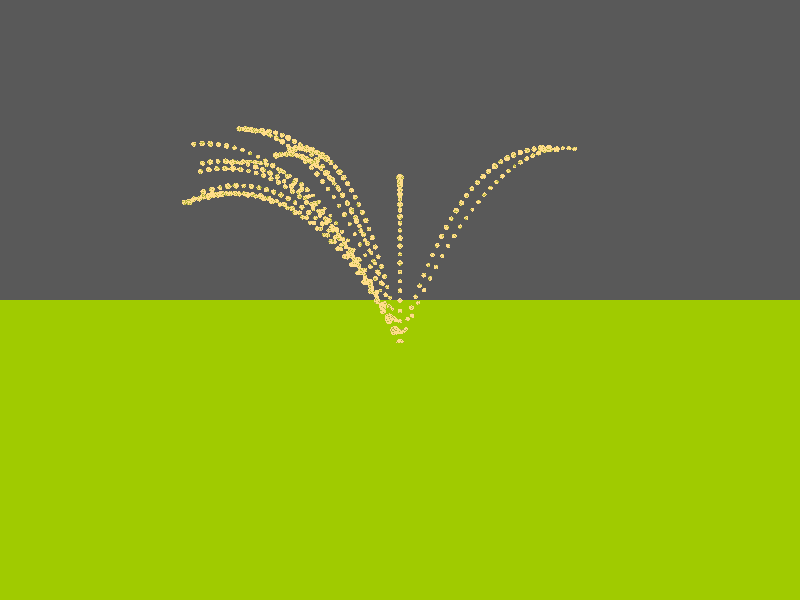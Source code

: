 #version 3.7;

// PovBasico Marcelo PM Noviembre 2016
#version 3.7;

// PovBasico Marcelo PM Noviembre 2016
// 
global_settings{ assumed_gamma 1.0 }
default{ finish{ ambient 0.1 diffuse 0.9 }}
background {color rgb <0.1, 0.1, 0.1>}

camera{
   location <0,30,417.93471647397536>
   look_at <0,30,0>}

light_source {<1000, 1000, 1000>color rgb <1, 1, 1>}

plane { <0,1,0>, 0  hollow 
texture{ pigment{ color rgb<0.35,0.60, 0.00> }
         normal { bumps 0.25 scale 0.05 }         finish { phong 1 }       }} #declare t1 =
pigment {wood turbulence 0.3
color_map {
[0.8 rgb <0.66, 0.31, 0.20>]
[0.8 rgb <0.40, 0.13, 0.06>]
[1.0 rgb <0.20, 0.06, 0.03>]}}

#declare t2 = pigment { wood turbulence 0.2
color_map {
[0.8 rgb <1.0, 0.72, 0.25>]
[0.8 rgb <0.5, 0.50, 0.06>]
[1.0 rgb <0.4, 0.40, 0.03>]}}

#declare t3 =
texture {
pigment { rgbf <0.18, 0.98, 0.18, 0.9> }
finish  {
ambient 0.1
diffuse 0.1
reflection 0.1
specular 0.8
roughness 0.0003
phong 1
phong_size 400}}

#declare t4 = texture{pigment{color rgb <0.94, 0.03, 0.090>}
finish {
 ambient 0.35
   brilliance 2
diffuse 0.3
   metallic
   specular 0.80
   roughness 1/20
   reflection 0.1}}

blob{
 threshold 0.6
 sphere{<0.0, 0.0, -0.0>, 3.545080430494823, 1.0}
 sphere{<4.02807826032475, 9.390350188699683, -9.865946296443488e-16>, 2.8489667180006824, 1.0}
 sphere{<8.0561565206495, 18.41827434189641, -1.9731892592886977e-15>, 3.2271617638314756, 1.0}
 sphere{<12.08423478097425, 27.083772459590175, -2.959783888933046e-15>, 3.631577862672711, 1.0}
 sphere{<16.112313041299, 35.38684454178098, -3.946378518577395e-15>, 3.5840362606450156, 1.0}
 sphere{<20.14039130162375, 43.327490588468834, -4.932973148221745e-15>, 2.9544581123678446, 1.0}
 sphere{<24.1684695619485, 50.90571059965372, -5.919567777866092e-15>, 3.3008693900736246, 1.0}
 sphere{<28.19654782227325, 58.12150457533565, -6.9061624075104415e-15>, 3.4548981739109563, 1.0}
 sphere{<32.224626082598, 64.97487251551463, -7.89275703715479e-15>, 2.8249758748579623, 1.0}
 sphere{<36.25270434292275, 71.46581442019064, -8.879351666799139e-15>, 2.9679981984402897, 1.0}
 sphere{<40.2807826032475, 77.5943302893637, -9.86594629644349e-15>, 3.1730857908142616, 1.0}
 sphere{<44.30886086357226, 83.3604201230338, -1.085254092608784e-14>, 3.0751745837001563, 1.0}
 sphere{<48.336939123897, 88.76408392120095, -1.1839135555732185e-14>, 2.950520181092126, 1.0}
 sphere{<52.36501738422176, 93.80532168386512, -1.2825730185376536e-14>, 2.7347252777705844, 1.0}
 sphere{<56.3930956445465, 98.48413341102632, -1.3812324815020883e-14>, 3.1258147157126106, 1.0}
 sphere{<60.42117390487125, 102.8005191026846, -1.479891944466523e-14>, 2.8948878204513093, 1.0}
 sphere{<64.449252165196, 106.75447875883992, -1.578551407430958e-14>, 3.675347214214775, 1.0}
 sphere{<68.47733042552075, 110.34601237949227, -1.6772108703953928e-14>, 3.5173398870632084, 1.0}
 sphere{<72.5054086858455, 113.57511996464164, -1.7758703333598278e-14>, 3.547497284491044, 1.0}
 sphere{<76.53348694617026, 116.44180151428807, -1.8745297963242628e-14>, 2.9671172492015208, 1.0}
 sphere{<80.561565206495, 118.94605702843154, -1.973189259288698e-14>, 3.0662270470016124, 1.0}
 sphere{<84.58964346681975, 121.08788650707206, -2.0718487222531325e-14>, 2.8486341038556233, 1.0}
 sphere{<88.61772172714451, 122.86728995020961, -2.170508185217568e-14>, 2.840142785299312, 1.0}
 sphere{<92.64579998746926, 124.2842673578442, -2.2691676481820025e-14>, 3.2161891593283527, 1.0}
 sphere{<96.673878247794, 125.33881872997586, -2.367827111146437e-14>, 3.047435581410454, 1.0}
 sphere{<100.70195650811876, 126.03094406660453, -2.4664865741108722e-14>, 3.5327604378983724, 1.0}
 sphere{<104.73003476844352, 126.36064336773022, -2.5651460370753072e-14>, 3.0628406816287113, 1.0}
 sphere{<108.75811302876826, 126.327916633353, -2.6638055000397422e-14>, 3.4707708562886253, 1.0}
 sphere{<112.786191289093, 125.93276386347276, -2.7624649630041766e-14>, 2.8163706585231565, 1.0}
 sphere{<116.81426954941776, 125.17518505808962, -2.861124425968612e-14>, 3.5656978118895406, 1.0}
 sphere{<-0.0, 0.0, 0.0>, 3.352645257125432, 1.0}
 sphere{<-4.187186354571481, 9.740671974176069, 5.127824366559439e-16>, 2.7533183675560755, 1.0}
 sphere{<-8.374372709142962, 19.11891791284918, 1.0255648733118877e-15>, 3.542187997957795, 1.0}
 sphere{<-12.561559063714444, 28.13473781601933, 1.5383473099678318e-15>, 3.2381614028856536, 1.0}
 sphere{<-16.748745418285925, 36.78813168368652, 2.0511297466237754e-15>, 3.3249661168028855, 1.0}
 sphere{<-20.93593177285741, 45.07909951585076, 2.56391218327972e-15>, 3.4056309400555866, 1.0}
 sphere{<-25.12311812742889, 53.007641312512035, 3.0766946199356635e-15>, 3.4592610632596754, 1.0}
 sphere{<-29.31030448200037, 60.57375707367035, 3.589477056591607e-15>, 3.029088483049432, 1.0}
 sphere{<-33.49749083657185, 67.77744679932572, 4.102259493247551e-15>, 3.3030079556888774, 1.0}
 sphere{<-37.68467719114333, 74.6187104894781, 4.6150419299034945e-15>, 3.412132351712139, 1.0}
 sphere{<-41.87186354571482, 81.09754814412756, 5.12782436655944e-15>, 3.2290770149483747, 1.0}
 sphere{<-46.0590499002863, 87.21395976327405, 5.640606803215383e-15>, 3.075723815653761, 1.0}
 sphere{<-50.24623625485778, 92.96794534691756, 6.153389239871327e-15>, 2.8823757239431247, 1.0}
 sphere{<-54.433422609429265, 98.35950489505814, 6.6661716765272715e-15>, 3.2959394332855116, 1.0}
 sphere{<-58.62060896400074, 103.38863840769572, 7.178954113183214e-15>, 3.122609431499711, 1.0}
 sphere{<-62.807795318572225, 108.05534588483042, 7.691736549839159e-15>, 3.204450592149616, 1.0}
 sphere{<-66.9949816731437, 112.35962732646209, 8.204518986495102e-15>, 3.2465710464918187, 1.0}
 sphere{<-71.18216802771519, 116.30148273259081, 8.717301423151048e-15>, 3.520645027509167, 1.0}
 sphere{<-75.36935438228666, 119.88091210321657, 9.230083859806989e-15>, 3.337659035868435, 1.0}
 sphere{<-79.55654073685815, 123.09791543833941, 9.742866296462935e-15>, 2.810589525805857, 1.0}
 sphere{<-83.74372709142963, 125.95249273795926, 1.025564873311888e-14>, 3.4690239998230448, 1.0}
 sphere{<-87.93091344600111, 128.44464400207616, 1.0768431169774822e-14>, 3.392270552259633, 1.0}
 sphere{<-92.1180998005726, 130.57436923069008, 1.1281213606430767e-14>, 3.3306172356515984, 1.0}
 sphere{<-96.30528615514409, 132.34166842380108, 1.1793996043086711e-14>, 3.496732291350519, 1.0}
 sphere{<-100.49247250971555, 133.7465415814091, 1.2306778479742654e-14>, 2.9121386992684197, 1.0}
 sphere{<-104.67965886428703, 134.78898870351418, 1.2819560916398597e-14>, 3.5791144457053883, 1.0}
 sphere{<-108.86684521885853, 135.46900979011627, 1.3332343353054543e-14>, 3.129094220053509, 1.0}
 sphere{<-113.05403157343001, 135.78660484121545, 1.3845125789710487e-14>, 2.8587384992248577, 1.0}
 sphere{<-117.24121792800148, 135.74177385681156, 1.435790822636643e-14>, 3.26230329987659, 1.0}
 sphere{<-121.42840428257297, 135.33451683690484, 1.4870690663022375e-14>, 3.232763473224434, 1.0}
 sphere{<-0.0, 0.0, 0.0>, 2.821096976926958, 1.0}
 sphere{<-2.585955248273719, 8.601410617038807, 4.479005876109475>, 3.2532120581544106, 1.0}
 sphere{<-5.171910496547438, 16.840395198574658, 8.95801175221895>, 3.107993405280791, 1.0}
 sphere{<-7.757865744821158, 24.716953744607547, 13.437017628328425>, 3.565633925185359, 1.0}
 sphere{<-10.343820993094877, 32.23108625513748, 17.9160235044379>, 3.0280882985931714, 1.0}
 sphere{<-12.929776241368598, 39.382792730164454, 22.395029380547374>, 3.35225098514393, 1.0}
 sphere{<-15.515731489642317, 46.17207316968847, 26.87403525665685>, 3.2809623080595913, 1.0}
 sphere{<-18.101686737916037, 52.59892757370952, 31.35304113276632>, 2.830467319484634, 1.0}
 sphere{<-20.687641986189753, 58.663355942227625, 35.8320470088758>, 3.1738825980751555, 1.0}
 sphere{<-23.273597234463473, 64.36535827524276, 40.31105288498527>, 3.2099987781775323, 1.0}
 sphere{<-25.859552482737197, 69.70493457275494, 44.79005876109475>, 3.462729367375519, 1.0}
 sphere{<-28.445507731010917, 74.68208483476417, 49.26906463720423>, 3.4021284364925886, 1.0}
 sphere{<-31.031462979284633, 79.29680906127044, 53.7480705133137>, 2.928986822000984, 1.0}
 sphere{<-33.61741822755836, 83.54910725227373, 58.22707638942318>, 3.605027719738914, 1.0}
 sphere{<-36.20337347583207, 87.43897940777407, 62.70608226553264>, 3.36318711395245, 1.0}
 sphere{<-38.7893287241058, 90.96642552777146, 67.18508814164213>, 3.03409737342709, 1.0}
 sphere{<-41.375283972379506, 94.1314456122659, 71.6640940177516>, 2.9250457836567523, 1.0}
 sphere{<-43.96123922065323, 96.93403966125737, 76.14309989386108>, 3.1789127509557855, 1.0}
 sphere{<-46.547194468926946, 99.37420767474588, 80.62210576997055>, 3.195470732626421, 1.0}
 sphere{<-49.13314971720067, 101.45194965273143, 85.10111164608003>, 3.013499241106553, 1.0}
 sphere{<-51.71910496547439, 103.16726559521402, 89.5801175221895>, 3.5245064510389925, 1.0}
 sphere{<-54.30506021374811, 104.52015550219366, 94.05912339829896>, 2.8288572401732592, 1.0}
 sphere{<-56.891015462021834, 105.51061937367034, 98.53812927440846>, 3.2807927379964155, 1.0}
 sphere{<-59.476970710295554, 106.13865720964405, 103.01713515051793>, 3.0330264238140243, 1.0}
 sphere{<-62.06292595856927, 106.40426901011483, 107.4961410266274>, 2.901775993369064, 1.0}
 sphere{<-64.64888120684299, 106.30745477508263, 111.97514690273687>, 2.8946766436208287, 1.0}
 sphere{<-67.23483645511672, 105.84821450454744, 116.45415277884636>, 2.7469660655311183, 1.0}
 sphere{<-69.82079170339044, 105.02654819850935, 120.93315865495583>, 3.6788581294370575, 1.0}
 sphere{<-72.40674695166415, 103.84245585696826, 125.41216453106529>, 3.616128569355541, 1.0}
 sphere{<-74.99270219993787, 102.29593747992425, 129.89117040717477>, 2.928671430062143, 1.0}
 sphere{<0.0, 0.0, 0.0>, 2.9114595270591628, 1.0}
 sphere{<3.165708560883895e-16, 7.925992355720989, 5.169994423025455>, 2.9115653748088977, 1.0}
 sphere{<6.33141712176779e-16, 15.489558675939017, 10.33998884605091>, 2.880625769541888, 1.0}
 sphere{<9.497125682651684e-16, 22.69069896065409, 15.509983269076363>, 3.1450829786098122, 1.0}
 sphere{<1.266283424353558e-15, 29.529413209866203, 20.67997769210182>, 3.574304991842332, 1.0}
 sphere{<1.5828542804419476e-15, 36.00570142357536, 25.849972115127272>, 3.3819180675003375, 1.0}
 sphere{<1.8994251365303368e-15, 42.11956360178155, 31.019966538152726>, 2.774819921442589, 1.0}
 sphere{<2.2159959926187264e-15, 47.87099974448479, 36.18996096117818>, 3.2660004038678747, 1.0}
 sphere{<2.532566848707116e-15, 53.26000985168507, 41.35995538420364>, 3.515381045940772, 1.0}
 sphere{<2.849137704795505e-15, 58.286593923382384, 46.52994980722909>, 2.7139086609980443, 1.0}
 sphere{<3.165708560883895e-15, 62.95075195957675, 51.699944230254545>, 3.4954280431075047, 1.0}
 sphere{<3.482279416972285e-15, 67.25248396026815, 56.86993865328001>, 3.5822201210189855, 1.0}
 sphere{<3.7988502730606736e-15, 71.19178992545659, 62.03993307630545>, 2.805572131397377, 1.0}
 sphere{<4.115421129149064e-15, 74.76866985514208, 67.20992749933092>, 3.0456221445411056, 1.0}
 sphere{<4.431991985237453e-15, 77.9831237493246, 72.37992192235636>, 3.5434170164778953, 1.0}
 sphere{<4.748562841325843e-15, 80.83515160800417, 77.54991634538182>, 2.8927972374665973, 1.0}
 sphere{<5.065133697414232e-15, 83.3247534311808, 82.71991076840727>, 3.507969837326498, 1.0}
 sphere{<5.381704553502622e-15, 85.45192921885445, 87.88990519143273>, 2.903860026443328, 1.0}
 sphere{<5.69827540959101e-15, 87.21667897102513, 93.05989961445817>, 3.2037407113788543, 1.0}
 sphere{<6.014846265679401e-15, 88.61900268769287, 98.22989403748365>, 3.0684010200243397, 1.0}
 sphere{<6.33141712176779e-15, 89.65890036885764, 103.39988846050909>, 3.055919054173222, 1.0}
 sphere{<6.6479879778561795e-15, 90.33637201451944, 108.56988288353455>, 3.239574166089953, 1.0}
 sphere{<6.96455883394457e-15, 90.6514176246783, 113.73987730656002>, 3.0837605166868283, 1.0}
 sphere{<7.28112969003296e-15, 90.6040371993342, 118.90987172958548>, 2.847564686150889, 1.0}
 sphere{<7.597700546121347e-15, 90.19423073848716, 124.0798661526109>, 2.8795789641495855, 1.0}
 sphere{<7.914271402209739e-15, 89.42199824213712, 129.24986057563638>, 2.957812075543386, 1.0}
 sphere{<8.230842258298129e-15, 88.28733971028414, 134.41985499866183>, 3.015036742346401, 1.0}
 sphere{<8.547413114386517e-15, 86.79025514292823, 139.5898494216873>, 3.5673709212492186, 1.0}
 sphere{<8.863983970474906e-15, 84.93074454006933, 144.75984384471272>, 2.8286719198083454, 1.0}
 sphere{<9.180554826563295e-15, 82.70880790170747, 149.92983826773818>, 2.7120586735019887, 1.0}
 sphere{<0.0, 0.0, 0.0>, 2.9286719071876854, 1.0}
 sphere{<1.6882889031549793, 8.423100063944979, 5.196018963235745>, 2.8529816153559215, 1.0}
 sphere{<3.3765778063099585, 16.483774092387, 10.39203792647149>, 3.1001450042788656, 1.0}
 sphere{<5.064866709464938, 24.182022085326064, 15.588056889707236>, 2.7110896340481103, 1.0}
 sphere{<6.753155612619917, 31.517844042762167, 20.78407585294298>, 3.0005903919019348, 1.0}
 sphere{<8.441444515774895, 38.49123996469531, 25.980094816178724>, 2.8885335020350693, 1.0}
 sphere{<10.129733418929876, 45.1022098511255, 31.17611377941447>, 3.496180474174333, 1.0}
 sphere{<11.818022322084856, 51.35075370205273, 36.372132742650216>, 3.4350152612394678, 1.0}
 sphere{<13.506311225239834, 57.236871517477, 41.56815170588596>, 2.9502149307497945, 1.0}
 sphere{<15.194600128394812, 62.760563297398306, 46.764170669121704>, 3.30889357595176, 1.0}
 sphere{<16.88288903154979, 67.92182904181666, 51.96018963235745>, 3.389068533226349, 1.0}
 sphere{<18.571177934704775, 72.72066875073207, 57.1562085955932>, 3.0784463626841627, 1.0}
 sphere{<20.25946683785975, 77.1570824241445, 62.35222755882894>, 3.4955421655431707, 1.0}
 sphere{<21.947755741014735, 81.23107006205399, 67.54824652206469>, 3.1480163170520914, 1.0}
 sphere{<23.63604464416971, 84.94263166446049, 72.74426548530043>, 2.944826170350174, 1.0}
 sphere{<25.32433354732469, 88.29176723136408, 77.94028444853618>, 2.966567321996561, 1.0}
 sphere{<27.012622450479668, 91.27847676276465, 83.13630341177192>, 2.831670939919749, 1.0}
 sphere{<28.70091135363465, 93.90276025866231, 88.33232237500766>, 3.0007773515444742, 1.0}
 sphere{<30.389200256789625, 96.16461771905698, 93.52834133824341>, 3.2986315481036548, 1.0}
 sphere{<32.077489159944605, 98.0640491439487, 98.72436030147915>, 3.5333163942480397, 1.0}
 sphere{<33.76577806309958, 99.60105453333748, 103.9203792647149>, 2.753732413107012, 1.0}
 sphere{<35.454066966254565, 100.77563388722328, 109.11639822795064>, 2.7900423681427005, 1.0}
 sphere{<37.14235586940955, 101.58778720560615, 114.3124171911864>, 3.6176474696828014, 1.0}
 sphere{<38.830644772564526, 102.03751448848602, 119.50843615442214>, 3.691685355556465, 1.0}
 sphere{<40.5189336757195, 102.12481573586297, 124.70445511765789>, 2.9126602955259435, 1.0}
 sphere{<42.20722257887448, 101.84969094773693, 129.90047408089362>, 3.5902816513667353, 1.0}
 sphere{<43.89551148202947, 101.21214012410796, 135.09649304412937>, 3.456340767427081, 1.0}
 sphere{<45.583800385184446, 100.21216326497603, 140.29251200736513>, 2.918854137143512, 1.0}
 sphere{<47.27208928833942, 98.8497603703411, 145.48853097060086>, 3.249894955406482, 1.0}
 sphere{<48.9603781914944, 97.12493144020326, 150.6845499338366>, 2.8687843778666484, 1.0}
 sphere{<0.0, 0.0, 0.0>, 3.6880632517930527, 1.0}
 sphere{<2.446535869793027, 8.978376800447522, 4.237524429021237>, 2.8459284848034905, 1.0}
 sphere{<4.893071739586054, 17.59432756539209, 8.475048858042474>, 3.0558651282806086, 1.0}
 sphere{<7.3396076093790805, 25.847852294833693, 12.712573287063709>, 3.0390945498130506, 1.0}
 sphere{<9.786143479172107, 33.73895098877234, 16.950097716084947>, 2.777542342759017, 1.0}
 sphere{<12.232679348965135, 41.267623647208026, 21.187622145106182>, 3.4753751825159687, 1.0}
 sphere{<14.679215218758161, 48.43387027014076, 25.425146574127417>, 3.3245726889230043, 1.0}
 sphere{<17.125751088551187, 55.23769085757053, 29.662671003148656>, 3.3035738787262208, 1.0}
 sphere{<19.572286958344215, 61.67908540949735, 33.900195432169895>, 2.7735434376864365, 1.0}
 sphere{<22.01882282813724, 67.75805392592119, 38.13771986119113>, 2.9218727952994925, 1.0}
 sphere{<24.46535869793027, 73.4745964068421, 42.375244290212365>, 3.150192935985323, 1.0}
 sphere{<26.911894567723298, 78.82871285226004, 46.61276871923361>, 3.5456371589941225, 1.0}
 sphere{<29.358430437516322, 83.820403262175, 50.850293148254835>, 3.2123044285855675, 1.0}
 sphere{<31.80496630730935, 88.44966763658704, 55.08781757727608>, 3.3320285722579763, 1.0}
 sphere{<34.251502177102374, 92.71650597549608, 59.32534200629731>, 3.3764982702467403, 1.0}
 sphere{<36.698038046895405, 96.6209182789022, 63.562866435318554>, 2.7834526315282977, 1.0}
 sphere{<39.14457391668843, 100.16290454680535, 67.80039086433979>, 3.0474103407892623, 1.0}
 sphere{<41.591109786481454, 103.34246477920553, 72.03791529336102>, 2.8247345910786006, 1.0}
 sphere{<44.03764565627448, 106.15959897610274, 76.27543972238226>, 2.8309602905970257, 1.0}
 sphere{<46.48418152606751, 108.61430713749701, 80.5129641514035>, 3.6139944341398085, 1.0}
 sphere{<48.93071739586054, 110.70658926338834, 84.75048858042473>, 2.7262974656714354, 1.0}
 sphere{<51.377253265653565, 112.43644535377669, 88.98801300944596>, 3.171319344819075, 1.0}
 sphere{<53.823789135446596, 113.80387540866208, 93.22553743846721>, 3.093304978518375, 1.0}
 sphere{<56.27032500523963, 114.8088794280445, 97.46306186748845>, 2.7862341117271248, 1.0}
 sphere{<58.716860875032644, 115.451457411924, 101.70058629650967>, 3.3770606890063695, 1.0}
 sphere{<61.163396744825675, 115.73160936030051, 105.93811072553092>, 2.749836338601885, 1.0}
 sphere{<63.6099326146187, 115.64933527317406, 110.17563515455215>, 2.76695914520518, 1.0}
 sphere{<66.05646848441172, 115.20463515054468, 114.41315958357339>, 3.0585685913646463, 1.0}
 sphere{<68.50300435420475, 114.39750899241227, 118.65068401259462>, 2.9566648907631583, 1.0}
 sphere{<70.94954022399777, 113.227956798777, 122.88820844161586>, 2.9141933662084956, 1.0}
 sphere{<0.0, 0.0, 0.0>, 3.041986684536129, 1.0}
 sphere{<2.359382299754084, 8.867046280072755, 2.9585718252750377>, 3.374975058492378, 1.0}
 sphere{<4.718764599508168, 17.371666524642553, 5.917143650550075>, 3.64301552666285, 1.0}
 sphere{<7.0781468992622525, 25.513860733709393, 8.875715475825114>, 3.031971807759328, 1.0}
 sphere{<9.437529199016335, 33.293628907273266, 11.83428730110015>, 2.972920751879832, 1.0}
 sphere{<11.79691149877042, 40.71097104533419, 14.792859126375188>, 3.2907231643769945, 1.0}
 sphere{<14.156293798524505, 47.76588714789216, 17.751430951650228>, 3.430823724192493, 1.0}
 sphere{<16.515676098278586, 54.45837721494716, 20.71000277692526>, 2.9915029853190953, 1.0}
 sphere{<18.87505839803267, 60.788441246499204, 23.6685746022003>, 2.996755246359456, 1.0}
 sphere{<21.234440697786756, 66.7560792425483, 26.62714642747534>, 3.433884649818119, 1.0}
 sphere{<23.59382299754084, 72.36129120309442, 29.585718252750375>, 3.264113933789308, 1.0}
 sphere{<25.953205297294925, 77.6040771281376, 32.54429007802542>, 2.9876941094237344, 1.0}
 sphere{<28.31258759704901, 82.4844370176778, 35.502861903300456>, 3.342051682553131, 1.0}
 sphere{<30.67196989680309, 87.00237087171507, 38.461433728575486>, 3.430238198924852, 1.0}
 sphere{<33.03135219655717, 91.15787869024935, 41.42000555385052>, 3.117845584319473, 1.0}
 sphere{<35.39073449631126, 94.9509604732807, 44.378577379125566>, 2.8528284387919878, 1.0}
 sphere{<37.75011679606534, 98.38161622080906, 47.3371492044006>, 3.169475037582264, 1.0}
 sphere{<40.10949909581943, 101.44984593283448, 50.29572102967564>, 2.8092356020858795, 1.0}
 sphere{<42.46888139557351, 104.15564960935696, 53.25429285495068>, 3.56257566760189, 1.0}
 sphere{<44.8282636953276, 106.49902725037646, 56.212864680225714>, 3.590354010348736, 1.0}
 sphere{<47.18764599508168, 108.479978855893, 59.17143650550075>, 2.7549761158068953, 1.0}
 sphere{<49.54702829483576, 110.09850442590658, 62.13000833077579>, 3.614987224730341, 1.0}
 sphere{<51.90641059458985, 111.35460396041721, 65.08858015605084>, 3.6140427518550875, 1.0}
 sphere{<54.26579289434394, 112.24827745942487, 68.04715198132587>, 3.5831738356717606, 1.0}
 sphere{<56.62517519409802, 112.7795249229296, 71.00572380660091>, 3.5481146353150153, 1.0}
 sphere{<58.9845574938521, 112.94834635093135, 73.96429563187594>, 2.7984445045550426, 1.0}
 sphere{<61.34393979360618, 112.75474174343013, 76.92286745715097>, 3.354879870324772, 1.0}
 sphere{<63.70332209336028, 112.19871110042598, 79.88143928242603>, 3.158004053054098, 1.0}
 sphere{<66.06270439311434, 111.28025442191881, 82.84001110770105>, 3.1935847479026687, 1.0}
 sphere{<68.42208669286845, 109.99937170790875, 85.79858293297609>, 3.656491912956448, 1.0}
 sphere{<0.0, 0.0, 0.0>, 3.558539591571798, 1.0}
 sphere{<3.739383089836724, 7.849331765553166, 3.739383089836724>, 3.4737589111693112, 1.0}
 sphere{<7.478766179673448, 15.336237495603372, 7.478766179673448>, 2.7063275648574874, 1.0}
 sphere{<11.218149269510171, 22.460717190150625, 11.218149269510171>, 3.0869873540401565, 1.0}
 sphere{<14.957532359346896, 29.222770849194912, 14.957532359346896>, 3.1951401923146188, 1.0}
 sphere{<18.69691544918362, 35.62239847273625, 18.69691544918362>, 3.1532482467846394, 1.0}
 sphere{<22.436298539020342, 41.65960006077462, 22.436298539020342>, 3.5727342984517243, 1.0}
 sphere{<26.175681628857067, 47.33437561331003, 26.175681628857067>, 2.8224807623152963, 1.0}
 sphere{<29.91506471869379, 52.64672513034249, 29.91506471869379>, 3.3263936089697705, 1.0}
 sphere{<33.65444780853051, 57.596648611871984, 33.65444780853051>, 3.5977450297831775, 1.0}
 sphere{<37.39383089836724, 62.18414605789853, 37.39383089836724>, 2.831442626630103, 1.0}
 sphere{<41.13321398820397, 66.40921746842211, 41.13321398820397>, 3.016272627956737, 1.0}
 sphere{<44.872597078040684, 70.27186284344273, 44.872597078040684>, 3.0874289803502983, 1.0}
 sphere{<48.61198016787742, 73.7720821829604, 48.61198016787742>, 2.944005397934416, 1.0}
 sphere{<52.351363257714134, 76.9098754869751, 52.351363257714134>, 2.8642968052595483, 1.0}
 sphere{<56.09074634755086, 79.68524275548685, 56.09074634755086>, 3.030528446041104, 1.0}
 sphere{<59.83012943738758, 82.09818398849563, 59.83012943738758>, 2.9484085947730554, 1.0}
 sphere{<63.56951252722431, 84.14869918600147, 63.56951252722431>, 3.4739127274026176, 1.0}
 sphere{<67.30889561706103, 85.83678834800433, 67.30889561706103>, 3.4069565800406654, 1.0}
 sphere{<71.04827870689776, 87.16245147450425, 71.04827870689776>, 2.8046551042366774, 1.0}
 sphere{<74.78766179673448, 88.1256885655012, 74.78766179673448>, 3.234174956177085, 1.0}
 sphere{<78.5270448865712, 88.72649962099521, 78.5270448865712>, 3.6630257161967275, 1.0}
 sphere{<82.26642797640794, 88.96488464098623, 82.26642797640794>, 2.7471282046926895, 1.0}
 sphere{<86.00581106624466, 88.8408436254743, 86.00581106624466>, 2.7671602154758492, 1.0}
 sphere{<89.74519415608137, 88.35437657445945, 89.74519415608137>, 2.9795623745909614, 1.0}
 sphere{<93.4845772459181, 87.50548348794159, 93.4845772459181>, 2.869746586030346, 1.0}
 sphere{<97.22396033575484, 86.29416436592079, 97.22396033575484>, 3.387517718011199, 1.0}
 sphere{<100.96334342559156, 84.72041920839706, 100.96334342559156>, 3.630947251739714, 1.0}
 sphere{<104.70272651542827, 82.78424801537031, 104.70272651542827>, 2.8930262629492756, 1.0}
 sphere{<108.44210960526499, 80.48565078684067, 108.44210960526499>, 3.5582069983954505, 1.0}
 sphere{<0.0, 0.0, 0.0>, 3.319800444570684, 1.0}
 sphere{<3.972304179076932, 7.916099627860604, 3.3331589715874212>, 3.518482294877253, 1.0}
 sphere{<7.944608358153864, 15.469773220218249, 6.6663179431748425>, 3.6138160370593053, 1.0}
 sphere{<11.916912537230795, 22.661020777072935, 9.999476914762264>, 3.6876220082497486, 1.0}
 sphere{<15.889216716307727, 29.489842298424666, 13.332635886349685>, 3.6961944537085403, 1.0}
 sphere{<19.86152089538466, 35.956237784273426, 16.665794857937108>, 3.4903581124899405, 1.0}
 sphere{<23.83382507446159, 42.06020723461924, 19.998953829524527>, 3.6281263322652975, 1.0}
 sphere{<27.806129253538526, 47.80175064946209, 23.33211280111195>, 3.2142907217141246, 1.0}
 sphere{<31.778433432615454, 53.180868028801996, 26.66527177269937>, 3.380434588950086, 1.0}
 sphere{<35.75073761169239, 58.19755937263892, 29.99843074428679>, 3.675861318556259, 1.0}
 sphere{<39.72304179076932, 62.851824680972896, 33.331589715874216>, 3.3502793383231904, 1.0}
 sphere{<43.69534596984626, 67.14366395380392, 36.66474868746164>, 3.583693847472447, 1.0}
 sphere{<47.66765014892318, 71.07307719113197, 39.997907659049055>, 2.874319142344959, 1.0}
 sphere{<51.63995432800012, 74.64006439295709, 43.331066630636485>, 3.0614824392189264, 1.0}
 sphere{<55.61225850707705, 77.84462555927922, 46.6642256022239>, 2.826759522101312, 1.0}
 sphere{<59.58456268615398, 80.68676069009842, 49.997384573811324>, 2.950627628881531, 1.0}
 sphere{<63.55686686523091, 83.16646978541465, 53.33054354539874>, 3.459269759628067, 1.0}
 sphere{<67.52917104430784, 85.2837528452279, 56.66370251698616>, 2.7838452804182525, 1.0}
 sphere{<71.50147522338477, 87.0386098695382, 59.99686148857358>, 2.7670242520887545, 1.0}
 sphere{<75.47377940246172, 88.43104085834557, 63.33002046016101>, 3.6566822487440276, 1.0}
 sphere{<79.44608358153864, 89.46104581164994, 66.66317943174843>, 3.4021278748628987, 1.0}
 sphere{<83.41838776061557, 90.12862472945139, 69.99633840333586>, 2.701112850430487, 1.0}
 sphere{<87.39069193969252, 90.43377761174985, 73.32949737492328>, 3.4441761571653298, 1.0}
 sphere{<91.36299611876944, 90.37650445854537, 76.6626563465107>, 3.168403564258447, 1.0}
 sphere{<95.33530029784636, 89.95680526983793, 79.99581531809811>, 2.879404492038512, 1.0}
 sphere{<99.30760447692329, 89.17468004562754, 83.32897428968553>, 3.698951280043336, 1.0}
 sphere{<103.27990865600025, 88.03012878591416, 86.66213326127297>, 3.6647685794668927, 1.0}
 sphere{<107.25221283507717, 86.52315149069784, 89.99529223286038>, 3.443221955917451, 1.0}
 sphere{<111.2245170141541, 84.65374815997856, 93.3284512044478>, 2.9290774582712653, 1.0}
 sphere{<115.19682119323103, 82.42191879375633, 96.66161017603523>, 2.9004526033428277, 1.0}
 sphere{<0.0, 0.0, 0.0>, 3.138941119810169, 1.0}
 sphere{<3.8053447688846815, 8.205154410198407, 2.764744808317452>, 2.8938128311585056, 1.0}
 sphere{<7.610689537769363, 16.047882784893858, 5.529489616634904>, 2.973491414784972, 1.0}
 sphere{<11.416034306654044, 23.52818512408635, 8.294234424952357>, 3.0338689169100834, 1.0}
 sphere{<15.221379075538726, 30.64606142777588, 11.058979233269808>, 2.7095418364120376, 1.0}
 sphere{<19.026723844423408, 37.401511695962455, 13.82372404158726>, 3.246287998941921, 1.0}
 sphere{<22.83206861330809, 43.79453592864607, 16.588468849904714>, 3.482567389410093, 1.0}
 sphere{<26.63741338219277, 49.82513412582672, 19.353213658222163>, 2.977358942257003, 1.0}
 sphere{<30.442758151077452, 55.493306287504424, 22.117958466539616>, 2.8315897794958285, 1.0}
 sphere{<34.24810291996213, 60.79905241367916, 24.882703274857068>, 2.917954351145089, 1.0}
 sphere{<38.053447688846816, 65.74237250435095, 27.64744808317452>, 3.067832112570375, 1.0}
 sphere{<41.8587924577315, 70.32326655951978, 30.412192891491976>, 3.0196688838360446, 1.0}
 sphere{<45.66413722661618, 74.54173457918563, 33.17693769980943>, 2.9363596461179724, 1.0}
 sphere{<49.469481995500864, 78.39777656334854, 35.94168250812688>, 3.4082104725407167, 1.0}
 sphere{<53.27482676438554, 81.89139251200848, 38.706427316444326>, 2.8476813580681983, 1.0}
 sphere{<57.080171533270224, 85.0225824251655, 41.471172124761786>, 3.6780388755147135, 1.0}
 sphere{<60.885516302154905, 87.7913463028195, 44.23591693307923>, 3.366271336023332, 1.0}
 sphere{<64.69086107103958, 90.19768414497057, 47.000661741396684>, 3.003352520713392, 1.0}
 sphere{<68.49620583992426, 92.24159595161869, 49.765406549714136>, 3.4483338564143704, 1.0}
 sphere{<72.30155060880895, 93.92308172276384, 52.530151358031596>, 3.3192173271331176, 1.0}
 sphere{<76.10689537769363, 95.24214145840605, 55.29489616634904>, 3.3580683988516618, 1.0}
 sphere{<79.91224014657831, 96.19877515854529, 58.05964097466649>, 3.4737351776084187, 1.0}
 sphere{<83.717584915463, 96.79298282318156, 60.82438578298395>, 3.1309462460467574, 1.0}
 sphere{<87.52292968434767, 97.02476445231487, 63.589130591301405>, 3.377516390511812, 1.0}
 sphere{<91.32827445323235, 96.89412004594524, 66.35387539961886>, 2.780441430084394, 1.0}
 sphere{<95.13361922211703, 96.40104960407264, 69.1186202079363>, 3.5076654360732347, 1.0}
 sphere{<98.93896399100173, 95.54555312669707, 71.88336501625376>, 3.6028427242891468, 1.0}
 sphere{<102.74430875988641, 94.32763061381857, 74.64810982457121>, 2.864771641451633, 1.0}
 sphere{<106.54965352877107, 92.74728206543708, 77.41285463288865>, 3.356181922640737, 1.0}
 sphere{<110.35499829765575, 90.80450748155266, 80.17759944120611>, 3.405398742654552, 1.0}
 sphere{<0.0, 0.0, 0.0>, 3.61934260376054, 1.0}
 sphere{<3.9403195454735913, 8.654022758017762, 2.532289609449532>, 3.4280336854685283, 1.0}
 sphere{<7.880639090947183, 16.945619480532567, 5.064579218899064>, 3.0647874941310853, 1.0}
 sphere{<11.820958636420775, 24.87479016754441, 7.596868828348597>, 3.23899178654477, 1.0}
 sphere{<15.761278181894365, 32.441534819053295, 10.129158437798129>, 2.7339515871274527, 1.0}
 sphere{<19.701597727367957, 39.64585343505922, 12.66144804724766>, 3.4749322045479545, 1.0}
 sphere{<23.64191727284155, 46.487746015562195, 15.193737656697193>, 2.700751068144898, 1.0}
 sphere{<27.58223681831514, 52.9672125605622, 17.726027266146723>, 3.32070767655001, 1.0}
 sphere{<31.52255636378873, 59.08425307005926, 20.258316875596257>, 3.581346332638784, 1.0}
 sphere{<35.46287590926232, 64.83886754405336, 22.79060648504579>, 3.0698513710171103, 1.0}
 sphere{<39.403195454735915, 70.23105598254449, 25.32289609449532>, 3.3783939509348886, 1.0}
 sphere{<43.343515000209514, 75.26081838553267, 27.85518570394486>, 3.1241592110728247, 1.0}
 sphere{<47.2838345456831, 79.92815475301788, 30.387475313394386>, 3.35020269980373, 1.0}
 sphere{<51.2241540911567, 84.23306508500016, 32.919764922843925>, 3.243352651498987, 1.0}
 sphere{<55.16447363663028, 88.17554938147944, 35.452054532293445>, 2.8703976274807457, 1.0}
 sphere{<59.10479318210388, 91.7556076424558, 37.98434414174299>, 3.3955810753706794, 1.0}
 sphere{<63.04511272757746, 94.97323986792918, 40.516633751192515>, 3.31296320415598, 1.0}
 sphere{<66.98543227305106, 97.82844605789961, 43.04892336064206>, 3.6187943209910163, 1.0}
 sphere{<70.92575181852465, 100.32122621236708, 45.58121297009158>, 3.039681887420097, 1.0}
 sphere{<74.86607136399824, 102.45158033133157, 48.11350257954112>, 3.425194086401571, 1.0}
 sphere{<78.80639090947183, 104.21950841479313, 50.64579218899064>, 3.2542571114704555, 1.0}
 sphere{<82.74671045494543, 105.62501046275173, 53.17808179844018>, 3.0934995216587478, 1.0}
 sphere{<86.68703000041903, 106.66808647520735, 55.71037140788972>, 3.081095726658939, 1.0}
 sphere{<90.62734954589261, 107.34873645216003, 58.24266101733925>, 2.895110997327871, 1.0}
 sphere{<94.5676690913662, 107.66696039360974, 60.77495062678877>, 3.35804773843539, 1.0}
 sphere{<98.50798863683978, 107.62275829955651, 63.30724023623831>, 3.6505776997218042, 1.0}
 sphere{<102.4483081823134, 107.21613017000031, 65.83952984568785>, 3.509243989496275, 1.0}
 sphere{<106.38862772778698, 106.44707600494115, 68.37181945513738>, 3.145712251743654, 1.0}
 sphere{<110.32894727326055, 105.315595804379, 70.90410906458689>, 3.253022714300208, 1.0}
 sphere{<114.26926681873417, 103.82168956831393, 73.43639867403644>, 2.772673442759458, 1.0}
 sphere{<0.0, 0.0, 0.0>, 2.9044140226429755, 1.0}
 sphere{<3.3399308194144446, 9.667532313703113, 1.9283099576636566>, 3.508936364999478, 1.0}
 sphere{<6.679861638828889, 18.97263859190327, 3.8566199153273133>, 3.227327945530099, 1.0}
 sphere{<10.019792458243336, 27.915318834600466, 5.78492987299097>, 2.7149189280494967, 1.0}
 sphere{<13.359723277657778, 36.4955730417947, 7.713239830654627>, 2.869060028301706, 1.0}
 sphere{<16.699654097072223, 44.71340121348598, 9.641549788318283>, 3.571022286559683, 1.0}
 sphere{<20.03958491648667, 52.568803349674305, 11.56985974598194>, 3.4435808467437714, 1.0}
 sphere{<23.379515735901116, 60.061779450359666, 13.498169703645598>, 2.7617871136237566, 1.0}
 sphere{<26.719446555315557, 67.19232951554207, 15.426479661309253>, 3.2534648853553203, 1.0}
 sphere{<30.059377374730005, 73.96045354522151, 17.35478961897291>, 2.874823888343432, 1.0}
 sphere{<33.399308194144446, 80.366151539398, 19.283099576636566>, 2.854687204763181, 1.0}
 sphere{<36.739239013558894, 86.40942349807155, 21.211409534300223>, 3.6364015272842094, 1.0}
 sphere{<40.07916983297334, 92.09026942124211, 23.13971949196388>, 2.789300434360026, 1.0}
 sphere{<43.41910065238778, 97.40868930890971, 25.068029449627538>, 2.827897302458733, 1.0}
 sphere{<46.75903147180223, 102.36468316107435, 26.996339407291195>, 3.209459130230264, 1.0}
 sphere{<50.09896229121668, 106.95825097773607, 28.924649364954853>, 3.410569299710506, 1.0}
 sphere{<53.43889311063111, 111.1893927588948, 30.852959322618506>, 3.6979031462631906, 1.0}
 sphere{<56.77882393004556, 115.05810850455057, 32.78126928028216>, 3.1725685022357855, 1.0}
 sphere{<60.11875474946001, 118.56439821470339, 34.70957923794582>, 3.3736105290264744, 1.0}
 sphere{<63.45868556887445, 121.70826188935325, 36.637889195609475>, 2.9388133081209156, 1.0}
 sphere{<66.79861638828889, 124.48969952850015, 38.56619915327313>, 2.7306073226812497, 1.0}
 sphere{<70.13854720770334, 126.9087111321441, 40.49450911093679>, 2.9175593558705817, 1.0}
 sphere{<73.47847802711779, 128.96529670028508, 42.42281906860045>, 3.468247013448401, 1.0}
 sphere{<76.81840884653225, 130.6594562329231, 44.35112902626411>, 3.2674410057224126, 1.0}
 sphere{<80.15833966594668, 131.99118973005818, 46.27943898392776>, 2.768027949174094, 1.0}
 sphere{<83.49827048536112, 132.9604971916903, 48.20774894159142>, 3.458033198417102, 1.0}
 sphere{<86.83820130477557, 133.56737861781943, 50.136058899255076>, 2.966683724454504, 1.0}
 sphere{<90.17813212419003, 133.81183400844563, 52.06436885691874>, 3.49212434828359, 1.0}
 sphere{<93.51806294360446, 133.69386336356882, 53.99267881458239>, 3.58737951441866, 1.0}
 sphere{<96.85799376301891, 133.21346668318913, 55.92098877224605>, 3.2433848315812956, 1.0}
 sphere{<0.0, 0.0, 0.0>, 3.2838646749470306, 1.0}
 sphere{<4.186333419714623, 9.280204116854874, 2.1971572722738117>, 3.5952259895587146, 1.0}
 sphere{<8.372666839429247, 18.19798219820679, 4.3943145445476235>, 3.6381303831575496, 1.0}
 sphere{<12.559000259143872, 26.753334244055743, 6.591471816821436>, 3.69344350741469, 1.0}
 sphere{<16.745333678858493, 34.94626025440174, 8.788629089095247>, 3.252828953104848, 1.0}
 sphere{<20.93166709857312, 42.776760229244786, 10.98578636136906>, 3.4109961409587175, 1.0}
 sphere{<25.118000518287744, 50.24483416858486, 13.182943633642871>, 2.791170211924261, 1.0}
 sphere{<29.304333938002365, 57.35048207242198, 15.380100905916683>, 3.3665819983470433, 1.0}
 sphere{<33.49066735771699, 64.09370394075616, 17.577258178190494>, 2.8196786898354427, 1.0}
 sphere{<37.677000777431616, 70.47449977358735, 19.774415450464307>, 3.129054362949665, 1.0}
 sphere{<41.86333419714624, 76.4928695709156, 21.97157272273812>, 3.3792400105573903, 1.0}
 sphere{<46.049667616860866, 82.1488133327409, 24.168729995011933>, 3.2546348447586757, 1.0}
 sphere{<50.23600103657549, 87.4423310590632, 26.365887267285743>, 3.655849317823503, 1.0}
 sphere{<54.42233445629011, 92.3734227498826, 28.563044539559556>, 3.391254770897887, 1.0}
 sphere{<58.60866787600473, 96.94208840519899, 30.760201811833365>, 2.867324576437876, 1.0}
 sphere{<62.795001295719366, 101.14832802501246, 32.95735908410718>, 3.4454046999084813, 1.0}
 sphere{<66.98133471543397, 104.99214160932297, 35.15451635638099>, 3.402418673437946, 1.0}
 sphere{<71.1676681351486, 108.4735291581305, 37.3516736286548>, 3.6255933154982056, 1.0}
 sphere{<75.35400155486323, 111.59249067143507, 39.548830900928614>, 3.679947542709961, 1.0}
 sphere{<79.54033497457786, 114.34902614923669, 41.74598817320243>, 3.5378049588019604, 1.0}
 sphere{<83.72666839429247, 116.74313559153535, 43.94314544547624>, 3.0509524156302845, 1.0}
 sphere{<87.9130018140071, 118.77481899833106, 46.140302717750046>, 2.767377858184448, 1.0}
 sphere{<92.09933523372173, 120.4440763696238, 48.337459990023866>, 2.7679257384724614, 1.0}
 sphere{<96.28566865343636, 121.75090770541358, 50.53461726229768>, 2.9053417998710747, 1.0}
 sphere{<100.47200207315097, 122.6953130057004, 52.731774534571485>, 2.8078916600777766, 1.0}
 sphere{<104.65833549286559, 123.27729227048427, 54.9289318068453>, 3.4902803321816647, 1.0}
 sphere{<108.84466891258022, 123.49684549976517, 57.12608907911911>, 3.1913054710162263, 1.0}
 sphere{<113.03100233229486, 123.35397269354314, 59.32324635139293>, 3.5811914930789315, 1.0}
 sphere{<117.21733575200946, 122.84867385181809, 61.52040362366673>, 3.2574036505286763, 1.0}
 sphere{<121.40366917172409, 121.98094897459018, 63.717560895940544>, 3.1058248708978318, 1.0}
 sphere{<0.0, 0.0, 0.0>, 3.032778352290742, 1.0}
 sphere{<4.088323392135508, 8.945256476188503, 1.96883277912956>, 3.5953608075903754, 1.0}
 sphere{<8.176646784271016, 17.52808691687405, 3.93766555825912>, 3.5420073567011796, 1.0}
 sphere{<12.264970176406523, 25.748491322056633, 5.906498337388679>, 3.384844185918923, 1.0}
 sphere{<16.353293568542032, 33.60646969173626, 7.87533111651824>, 2.724593763589507, 1.0}
 sphere{<20.44161696067754, 41.10202202591293, 9.844163895647798>, 3.5352612649435757, 1.0}
 sphere{<24.529940352813046, 48.23514832458664, 11.812996674777358>, 2.711657244307816, 1.0}
 sphere{<28.618263744948557, 55.0058485877574, 13.781829453906917>, 2.768987280646813, 1.0}
 sphere{<32.706587137084064, 61.41412281542519, 15.75066223303648>, 3.629962503156793, 1.0}
 sphere{<36.79491052921957, 67.45997100759001, 17.719495012166036>, 3.4664712991575035, 1.0}
 sphere{<40.88323392135508, 73.1433931642519, 19.688327791295595>, 3.556602998435669, 1.0}
 sphere{<44.97155731349059, 78.46438928541082, 21.65716057042516>, 3.4131919889329145, 1.0}
 sphere{<49.05988070562609, 83.42295937106678, 23.625993349554715>, 3.219285939537902, 1.0}
 sphere{<53.148204097761614, 88.01910342121978, 25.59482612868428>, 3.0257811191062602, 1.0}
 sphere{<57.236527489897114, 92.25282143586982, 27.563658907813835>, 3.3876450370218327, 1.0}
 sphere{<61.32485088203263, 96.12411341501692, 29.5324916869434>, 3.2146828523157467, 1.0}
 sphere{<65.41317427416813, 99.63297935866103, 31.50132446607296>, 2.8048922665480704, 1.0}
 sphere{<69.50149766630364, 102.7794192668022, 33.470157245202515>, 3.4353379486766515, 1.0}
 sphere{<73.58982105843914, 105.56343313944039, 35.43899002433207>, 2.754901435951509, 1.0}
 sphere{<77.67814445057465, 107.98502097657564, 37.407822803461634>, 3.4449335454034204, 1.0}
 sphere{<81.76646784271016, 110.04418277820795, 39.37665558259119>, 3.533571259907822, 1.0}
 sphere{<85.85479123484566, 111.74091854433729, 41.345488361720754>, 3.6034335973263167, 1.0}
 sphere{<89.94311462698118, 113.07522827496364, 43.31432114085032>, 3.422561215422037, 1.0}
 sphere{<94.0314380191167, 114.04711197008704, 45.28315391997988>, 2.752016305081748, 1.0}
 sphere{<98.11976141125218, 114.65656962970752, 47.25198669910943>, 2.8400970834274526, 1.0}
 sphere{<102.2080848033877, 114.90360125382502, 49.220819478238994>, 3.379272425184869, 1.0}
 sphere{<106.29640819552323, 114.78820684243955, 51.18965225736856>, 3.632020046682027, 1.0}
 sphere{<110.38473158765872, 114.31038639555115, 53.158485036498114>, 2.8593307733594284, 1.0}
 sphere{<114.47305497979423, 113.47013991315976, 55.12731781562767>, 3.4342757210743153, 1.0}
 sphere{<118.56137837192975, 112.26746739526541, 57.09615059475723>, 3.0903015453586913, 1.0}
texture{t2}}
